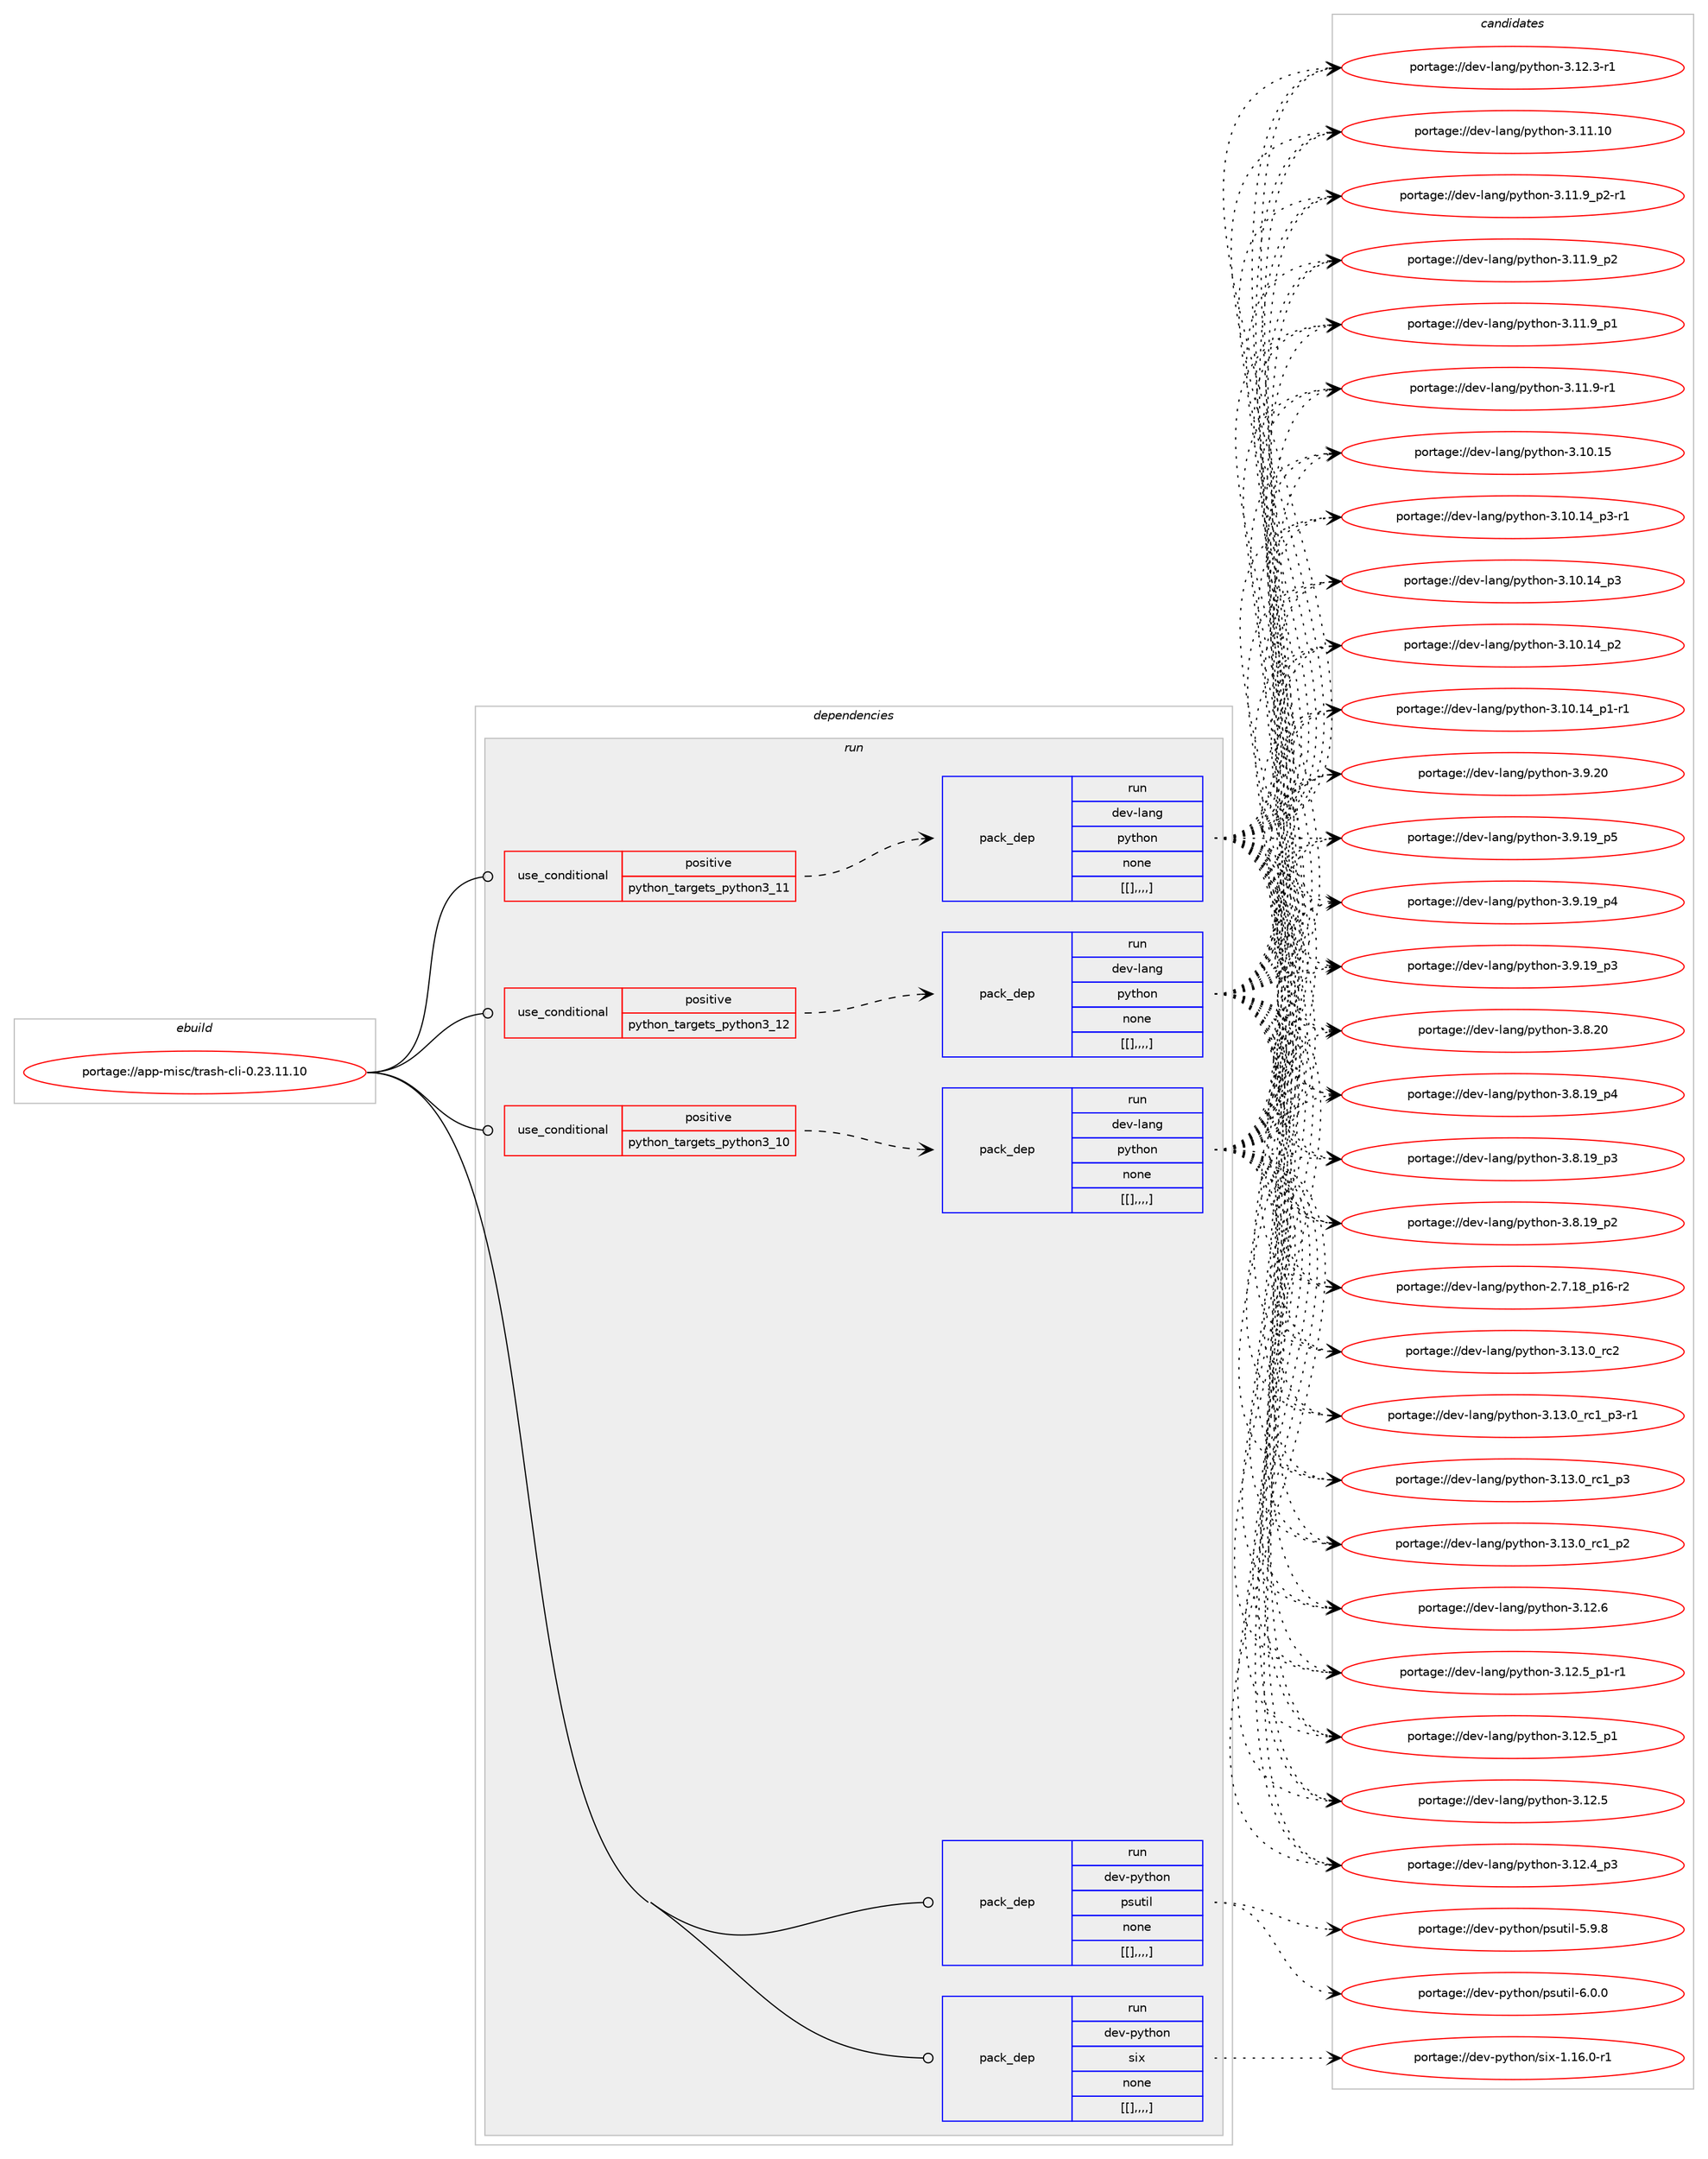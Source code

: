 digraph prolog {

# *************
# Graph options
# *************

newrank=true;
concentrate=true;
compound=true;
graph [rankdir=LR,fontname=Helvetica,fontsize=10,ranksep=1.5];#, ranksep=2.5, nodesep=0.2];
edge  [arrowhead=vee];
node  [fontname=Helvetica,fontsize=10];

# **********
# The ebuild
# **********

subgraph cluster_leftcol {
color=gray;
label=<<i>ebuild</i>>;
id [label="portage://app-misc/trash-cli-0.23.11.10", color=red, width=4, href="../app-misc/trash-cli-0.23.11.10.svg"];
}

# ****************
# The dependencies
# ****************

subgraph cluster_midcol {
color=gray;
label=<<i>dependencies</i>>;
subgraph cluster_compile {
fillcolor="#eeeeee";
style=filled;
label=<<i>compile</i>>;
}
subgraph cluster_compileandrun {
fillcolor="#eeeeee";
style=filled;
label=<<i>compile and run</i>>;
}
subgraph cluster_run {
fillcolor="#eeeeee";
style=filled;
label=<<i>run</i>>;
subgraph cond12948 {
dependency44654 [label=<<TABLE BORDER="0" CELLBORDER="1" CELLSPACING="0" CELLPADDING="4"><TR><TD ROWSPAN="3" CELLPADDING="10">use_conditional</TD></TR><TR><TD>positive</TD></TR><TR><TD>python_targets_python3_10</TD></TR></TABLE>>, shape=none, color=red];
subgraph pack31305 {
dependency44655 [label=<<TABLE BORDER="0" CELLBORDER="1" CELLSPACING="0" CELLPADDING="4" WIDTH="220"><TR><TD ROWSPAN="6" CELLPADDING="30">pack_dep</TD></TR><TR><TD WIDTH="110">run</TD></TR><TR><TD>dev-lang</TD></TR><TR><TD>python</TD></TR><TR><TD>none</TD></TR><TR><TD>[[],,,,]</TD></TR></TABLE>>, shape=none, color=blue];
}
dependency44654:e -> dependency44655:w [weight=20,style="dashed",arrowhead="vee"];
}
id:e -> dependency44654:w [weight=20,style="solid",arrowhead="odot"];
subgraph cond12949 {
dependency44656 [label=<<TABLE BORDER="0" CELLBORDER="1" CELLSPACING="0" CELLPADDING="4"><TR><TD ROWSPAN="3" CELLPADDING="10">use_conditional</TD></TR><TR><TD>positive</TD></TR><TR><TD>python_targets_python3_11</TD></TR></TABLE>>, shape=none, color=red];
subgraph pack31306 {
dependency44657 [label=<<TABLE BORDER="0" CELLBORDER="1" CELLSPACING="0" CELLPADDING="4" WIDTH="220"><TR><TD ROWSPAN="6" CELLPADDING="30">pack_dep</TD></TR><TR><TD WIDTH="110">run</TD></TR><TR><TD>dev-lang</TD></TR><TR><TD>python</TD></TR><TR><TD>none</TD></TR><TR><TD>[[],,,,]</TD></TR></TABLE>>, shape=none, color=blue];
}
dependency44656:e -> dependency44657:w [weight=20,style="dashed",arrowhead="vee"];
}
id:e -> dependency44656:w [weight=20,style="solid",arrowhead="odot"];
subgraph cond12950 {
dependency44658 [label=<<TABLE BORDER="0" CELLBORDER="1" CELLSPACING="0" CELLPADDING="4"><TR><TD ROWSPAN="3" CELLPADDING="10">use_conditional</TD></TR><TR><TD>positive</TD></TR><TR><TD>python_targets_python3_12</TD></TR></TABLE>>, shape=none, color=red];
subgraph pack31307 {
dependency44659 [label=<<TABLE BORDER="0" CELLBORDER="1" CELLSPACING="0" CELLPADDING="4" WIDTH="220"><TR><TD ROWSPAN="6" CELLPADDING="30">pack_dep</TD></TR><TR><TD WIDTH="110">run</TD></TR><TR><TD>dev-lang</TD></TR><TR><TD>python</TD></TR><TR><TD>none</TD></TR><TR><TD>[[],,,,]</TD></TR></TABLE>>, shape=none, color=blue];
}
dependency44658:e -> dependency44659:w [weight=20,style="dashed",arrowhead="vee"];
}
id:e -> dependency44658:w [weight=20,style="solid",arrowhead="odot"];
subgraph pack31308 {
dependency44660 [label=<<TABLE BORDER="0" CELLBORDER="1" CELLSPACING="0" CELLPADDING="4" WIDTH="220"><TR><TD ROWSPAN="6" CELLPADDING="30">pack_dep</TD></TR><TR><TD WIDTH="110">run</TD></TR><TR><TD>dev-python</TD></TR><TR><TD>psutil</TD></TR><TR><TD>none</TD></TR><TR><TD>[[],,,,]</TD></TR></TABLE>>, shape=none, color=blue];
}
id:e -> dependency44660:w [weight=20,style="solid",arrowhead="odot"];
subgraph pack31309 {
dependency44661 [label=<<TABLE BORDER="0" CELLBORDER="1" CELLSPACING="0" CELLPADDING="4" WIDTH="220"><TR><TD ROWSPAN="6" CELLPADDING="30">pack_dep</TD></TR><TR><TD WIDTH="110">run</TD></TR><TR><TD>dev-python</TD></TR><TR><TD>six</TD></TR><TR><TD>none</TD></TR><TR><TD>[[],,,,]</TD></TR></TABLE>>, shape=none, color=blue];
}
id:e -> dependency44661:w [weight=20,style="solid",arrowhead="odot"];
}
}

# **************
# The candidates
# **************

subgraph cluster_choices {
rank=same;
color=gray;
label=<<i>candidates</i>>;

subgraph choice31305 {
color=black;
nodesep=1;
choice10010111845108971101034711212111610411111045514649514648951149950 [label="portage://dev-lang/python-3.13.0_rc2", color=red, width=4,href="../dev-lang/python-3.13.0_rc2.svg"];
choice1001011184510897110103471121211161041111104551464951464895114994995112514511449 [label="portage://dev-lang/python-3.13.0_rc1_p3-r1", color=red, width=4,href="../dev-lang/python-3.13.0_rc1_p3-r1.svg"];
choice100101118451089711010347112121116104111110455146495146489511499499511251 [label="portage://dev-lang/python-3.13.0_rc1_p3", color=red, width=4,href="../dev-lang/python-3.13.0_rc1_p3.svg"];
choice100101118451089711010347112121116104111110455146495146489511499499511250 [label="portage://dev-lang/python-3.13.0_rc1_p2", color=red, width=4,href="../dev-lang/python-3.13.0_rc1_p2.svg"];
choice10010111845108971101034711212111610411111045514649504654 [label="portage://dev-lang/python-3.12.6", color=red, width=4,href="../dev-lang/python-3.12.6.svg"];
choice1001011184510897110103471121211161041111104551464950465395112494511449 [label="portage://dev-lang/python-3.12.5_p1-r1", color=red, width=4,href="../dev-lang/python-3.12.5_p1-r1.svg"];
choice100101118451089711010347112121116104111110455146495046539511249 [label="portage://dev-lang/python-3.12.5_p1", color=red, width=4,href="../dev-lang/python-3.12.5_p1.svg"];
choice10010111845108971101034711212111610411111045514649504653 [label="portage://dev-lang/python-3.12.5", color=red, width=4,href="../dev-lang/python-3.12.5.svg"];
choice100101118451089711010347112121116104111110455146495046529511251 [label="portage://dev-lang/python-3.12.4_p3", color=red, width=4,href="../dev-lang/python-3.12.4_p3.svg"];
choice100101118451089711010347112121116104111110455146495046514511449 [label="portage://dev-lang/python-3.12.3-r1", color=red, width=4,href="../dev-lang/python-3.12.3-r1.svg"];
choice1001011184510897110103471121211161041111104551464949464948 [label="portage://dev-lang/python-3.11.10", color=red, width=4,href="../dev-lang/python-3.11.10.svg"];
choice1001011184510897110103471121211161041111104551464949465795112504511449 [label="portage://dev-lang/python-3.11.9_p2-r1", color=red, width=4,href="../dev-lang/python-3.11.9_p2-r1.svg"];
choice100101118451089711010347112121116104111110455146494946579511250 [label="portage://dev-lang/python-3.11.9_p2", color=red, width=4,href="../dev-lang/python-3.11.9_p2.svg"];
choice100101118451089711010347112121116104111110455146494946579511249 [label="portage://dev-lang/python-3.11.9_p1", color=red, width=4,href="../dev-lang/python-3.11.9_p1.svg"];
choice100101118451089711010347112121116104111110455146494946574511449 [label="portage://dev-lang/python-3.11.9-r1", color=red, width=4,href="../dev-lang/python-3.11.9-r1.svg"];
choice1001011184510897110103471121211161041111104551464948464953 [label="portage://dev-lang/python-3.10.15", color=red, width=4,href="../dev-lang/python-3.10.15.svg"];
choice100101118451089711010347112121116104111110455146494846495295112514511449 [label="portage://dev-lang/python-3.10.14_p3-r1", color=red, width=4,href="../dev-lang/python-3.10.14_p3-r1.svg"];
choice10010111845108971101034711212111610411111045514649484649529511251 [label="portage://dev-lang/python-3.10.14_p3", color=red, width=4,href="../dev-lang/python-3.10.14_p3.svg"];
choice10010111845108971101034711212111610411111045514649484649529511250 [label="portage://dev-lang/python-3.10.14_p2", color=red, width=4,href="../dev-lang/python-3.10.14_p2.svg"];
choice100101118451089711010347112121116104111110455146494846495295112494511449 [label="portage://dev-lang/python-3.10.14_p1-r1", color=red, width=4,href="../dev-lang/python-3.10.14_p1-r1.svg"];
choice10010111845108971101034711212111610411111045514657465048 [label="portage://dev-lang/python-3.9.20", color=red, width=4,href="../dev-lang/python-3.9.20.svg"];
choice100101118451089711010347112121116104111110455146574649579511253 [label="portage://dev-lang/python-3.9.19_p5", color=red, width=4,href="../dev-lang/python-3.9.19_p5.svg"];
choice100101118451089711010347112121116104111110455146574649579511252 [label="portage://dev-lang/python-3.9.19_p4", color=red, width=4,href="../dev-lang/python-3.9.19_p4.svg"];
choice100101118451089711010347112121116104111110455146574649579511251 [label="portage://dev-lang/python-3.9.19_p3", color=red, width=4,href="../dev-lang/python-3.9.19_p3.svg"];
choice10010111845108971101034711212111610411111045514656465048 [label="portage://dev-lang/python-3.8.20", color=red, width=4,href="../dev-lang/python-3.8.20.svg"];
choice100101118451089711010347112121116104111110455146564649579511252 [label="portage://dev-lang/python-3.8.19_p4", color=red, width=4,href="../dev-lang/python-3.8.19_p4.svg"];
choice100101118451089711010347112121116104111110455146564649579511251 [label="portage://dev-lang/python-3.8.19_p3", color=red, width=4,href="../dev-lang/python-3.8.19_p3.svg"];
choice100101118451089711010347112121116104111110455146564649579511250 [label="portage://dev-lang/python-3.8.19_p2", color=red, width=4,href="../dev-lang/python-3.8.19_p2.svg"];
choice100101118451089711010347112121116104111110455046554649569511249544511450 [label="portage://dev-lang/python-2.7.18_p16-r2", color=red, width=4,href="../dev-lang/python-2.7.18_p16-r2.svg"];
dependency44655:e -> choice10010111845108971101034711212111610411111045514649514648951149950:w [style=dotted,weight="100"];
dependency44655:e -> choice1001011184510897110103471121211161041111104551464951464895114994995112514511449:w [style=dotted,weight="100"];
dependency44655:e -> choice100101118451089711010347112121116104111110455146495146489511499499511251:w [style=dotted,weight="100"];
dependency44655:e -> choice100101118451089711010347112121116104111110455146495146489511499499511250:w [style=dotted,weight="100"];
dependency44655:e -> choice10010111845108971101034711212111610411111045514649504654:w [style=dotted,weight="100"];
dependency44655:e -> choice1001011184510897110103471121211161041111104551464950465395112494511449:w [style=dotted,weight="100"];
dependency44655:e -> choice100101118451089711010347112121116104111110455146495046539511249:w [style=dotted,weight="100"];
dependency44655:e -> choice10010111845108971101034711212111610411111045514649504653:w [style=dotted,weight="100"];
dependency44655:e -> choice100101118451089711010347112121116104111110455146495046529511251:w [style=dotted,weight="100"];
dependency44655:e -> choice100101118451089711010347112121116104111110455146495046514511449:w [style=dotted,weight="100"];
dependency44655:e -> choice1001011184510897110103471121211161041111104551464949464948:w [style=dotted,weight="100"];
dependency44655:e -> choice1001011184510897110103471121211161041111104551464949465795112504511449:w [style=dotted,weight="100"];
dependency44655:e -> choice100101118451089711010347112121116104111110455146494946579511250:w [style=dotted,weight="100"];
dependency44655:e -> choice100101118451089711010347112121116104111110455146494946579511249:w [style=dotted,weight="100"];
dependency44655:e -> choice100101118451089711010347112121116104111110455146494946574511449:w [style=dotted,weight="100"];
dependency44655:e -> choice1001011184510897110103471121211161041111104551464948464953:w [style=dotted,weight="100"];
dependency44655:e -> choice100101118451089711010347112121116104111110455146494846495295112514511449:w [style=dotted,weight="100"];
dependency44655:e -> choice10010111845108971101034711212111610411111045514649484649529511251:w [style=dotted,weight="100"];
dependency44655:e -> choice10010111845108971101034711212111610411111045514649484649529511250:w [style=dotted,weight="100"];
dependency44655:e -> choice100101118451089711010347112121116104111110455146494846495295112494511449:w [style=dotted,weight="100"];
dependency44655:e -> choice10010111845108971101034711212111610411111045514657465048:w [style=dotted,weight="100"];
dependency44655:e -> choice100101118451089711010347112121116104111110455146574649579511253:w [style=dotted,weight="100"];
dependency44655:e -> choice100101118451089711010347112121116104111110455146574649579511252:w [style=dotted,weight="100"];
dependency44655:e -> choice100101118451089711010347112121116104111110455146574649579511251:w [style=dotted,weight="100"];
dependency44655:e -> choice10010111845108971101034711212111610411111045514656465048:w [style=dotted,weight="100"];
dependency44655:e -> choice100101118451089711010347112121116104111110455146564649579511252:w [style=dotted,weight="100"];
dependency44655:e -> choice100101118451089711010347112121116104111110455146564649579511251:w [style=dotted,weight="100"];
dependency44655:e -> choice100101118451089711010347112121116104111110455146564649579511250:w [style=dotted,weight="100"];
dependency44655:e -> choice100101118451089711010347112121116104111110455046554649569511249544511450:w [style=dotted,weight="100"];
}
subgraph choice31306 {
color=black;
nodesep=1;
choice10010111845108971101034711212111610411111045514649514648951149950 [label="portage://dev-lang/python-3.13.0_rc2", color=red, width=4,href="../dev-lang/python-3.13.0_rc2.svg"];
choice1001011184510897110103471121211161041111104551464951464895114994995112514511449 [label="portage://dev-lang/python-3.13.0_rc1_p3-r1", color=red, width=4,href="../dev-lang/python-3.13.0_rc1_p3-r1.svg"];
choice100101118451089711010347112121116104111110455146495146489511499499511251 [label="portage://dev-lang/python-3.13.0_rc1_p3", color=red, width=4,href="../dev-lang/python-3.13.0_rc1_p3.svg"];
choice100101118451089711010347112121116104111110455146495146489511499499511250 [label="portage://dev-lang/python-3.13.0_rc1_p2", color=red, width=4,href="../dev-lang/python-3.13.0_rc1_p2.svg"];
choice10010111845108971101034711212111610411111045514649504654 [label="portage://dev-lang/python-3.12.6", color=red, width=4,href="../dev-lang/python-3.12.6.svg"];
choice1001011184510897110103471121211161041111104551464950465395112494511449 [label="portage://dev-lang/python-3.12.5_p1-r1", color=red, width=4,href="../dev-lang/python-3.12.5_p1-r1.svg"];
choice100101118451089711010347112121116104111110455146495046539511249 [label="portage://dev-lang/python-3.12.5_p1", color=red, width=4,href="../dev-lang/python-3.12.5_p1.svg"];
choice10010111845108971101034711212111610411111045514649504653 [label="portage://dev-lang/python-3.12.5", color=red, width=4,href="../dev-lang/python-3.12.5.svg"];
choice100101118451089711010347112121116104111110455146495046529511251 [label="portage://dev-lang/python-3.12.4_p3", color=red, width=4,href="../dev-lang/python-3.12.4_p3.svg"];
choice100101118451089711010347112121116104111110455146495046514511449 [label="portage://dev-lang/python-3.12.3-r1", color=red, width=4,href="../dev-lang/python-3.12.3-r1.svg"];
choice1001011184510897110103471121211161041111104551464949464948 [label="portage://dev-lang/python-3.11.10", color=red, width=4,href="../dev-lang/python-3.11.10.svg"];
choice1001011184510897110103471121211161041111104551464949465795112504511449 [label="portage://dev-lang/python-3.11.9_p2-r1", color=red, width=4,href="../dev-lang/python-3.11.9_p2-r1.svg"];
choice100101118451089711010347112121116104111110455146494946579511250 [label="portage://dev-lang/python-3.11.9_p2", color=red, width=4,href="../dev-lang/python-3.11.9_p2.svg"];
choice100101118451089711010347112121116104111110455146494946579511249 [label="portage://dev-lang/python-3.11.9_p1", color=red, width=4,href="../dev-lang/python-3.11.9_p1.svg"];
choice100101118451089711010347112121116104111110455146494946574511449 [label="portage://dev-lang/python-3.11.9-r1", color=red, width=4,href="../dev-lang/python-3.11.9-r1.svg"];
choice1001011184510897110103471121211161041111104551464948464953 [label="portage://dev-lang/python-3.10.15", color=red, width=4,href="../dev-lang/python-3.10.15.svg"];
choice100101118451089711010347112121116104111110455146494846495295112514511449 [label="portage://dev-lang/python-3.10.14_p3-r1", color=red, width=4,href="../dev-lang/python-3.10.14_p3-r1.svg"];
choice10010111845108971101034711212111610411111045514649484649529511251 [label="portage://dev-lang/python-3.10.14_p3", color=red, width=4,href="../dev-lang/python-3.10.14_p3.svg"];
choice10010111845108971101034711212111610411111045514649484649529511250 [label="portage://dev-lang/python-3.10.14_p2", color=red, width=4,href="../dev-lang/python-3.10.14_p2.svg"];
choice100101118451089711010347112121116104111110455146494846495295112494511449 [label="portage://dev-lang/python-3.10.14_p1-r1", color=red, width=4,href="../dev-lang/python-3.10.14_p1-r1.svg"];
choice10010111845108971101034711212111610411111045514657465048 [label="portage://dev-lang/python-3.9.20", color=red, width=4,href="../dev-lang/python-3.9.20.svg"];
choice100101118451089711010347112121116104111110455146574649579511253 [label="portage://dev-lang/python-3.9.19_p5", color=red, width=4,href="../dev-lang/python-3.9.19_p5.svg"];
choice100101118451089711010347112121116104111110455146574649579511252 [label="portage://dev-lang/python-3.9.19_p4", color=red, width=4,href="../dev-lang/python-3.9.19_p4.svg"];
choice100101118451089711010347112121116104111110455146574649579511251 [label="portage://dev-lang/python-3.9.19_p3", color=red, width=4,href="../dev-lang/python-3.9.19_p3.svg"];
choice10010111845108971101034711212111610411111045514656465048 [label="portage://dev-lang/python-3.8.20", color=red, width=4,href="../dev-lang/python-3.8.20.svg"];
choice100101118451089711010347112121116104111110455146564649579511252 [label="portage://dev-lang/python-3.8.19_p4", color=red, width=4,href="../dev-lang/python-3.8.19_p4.svg"];
choice100101118451089711010347112121116104111110455146564649579511251 [label="portage://dev-lang/python-3.8.19_p3", color=red, width=4,href="../dev-lang/python-3.8.19_p3.svg"];
choice100101118451089711010347112121116104111110455146564649579511250 [label="portage://dev-lang/python-3.8.19_p2", color=red, width=4,href="../dev-lang/python-3.8.19_p2.svg"];
choice100101118451089711010347112121116104111110455046554649569511249544511450 [label="portage://dev-lang/python-2.7.18_p16-r2", color=red, width=4,href="../dev-lang/python-2.7.18_p16-r2.svg"];
dependency44657:e -> choice10010111845108971101034711212111610411111045514649514648951149950:w [style=dotted,weight="100"];
dependency44657:e -> choice1001011184510897110103471121211161041111104551464951464895114994995112514511449:w [style=dotted,weight="100"];
dependency44657:e -> choice100101118451089711010347112121116104111110455146495146489511499499511251:w [style=dotted,weight="100"];
dependency44657:e -> choice100101118451089711010347112121116104111110455146495146489511499499511250:w [style=dotted,weight="100"];
dependency44657:e -> choice10010111845108971101034711212111610411111045514649504654:w [style=dotted,weight="100"];
dependency44657:e -> choice1001011184510897110103471121211161041111104551464950465395112494511449:w [style=dotted,weight="100"];
dependency44657:e -> choice100101118451089711010347112121116104111110455146495046539511249:w [style=dotted,weight="100"];
dependency44657:e -> choice10010111845108971101034711212111610411111045514649504653:w [style=dotted,weight="100"];
dependency44657:e -> choice100101118451089711010347112121116104111110455146495046529511251:w [style=dotted,weight="100"];
dependency44657:e -> choice100101118451089711010347112121116104111110455146495046514511449:w [style=dotted,weight="100"];
dependency44657:e -> choice1001011184510897110103471121211161041111104551464949464948:w [style=dotted,weight="100"];
dependency44657:e -> choice1001011184510897110103471121211161041111104551464949465795112504511449:w [style=dotted,weight="100"];
dependency44657:e -> choice100101118451089711010347112121116104111110455146494946579511250:w [style=dotted,weight="100"];
dependency44657:e -> choice100101118451089711010347112121116104111110455146494946579511249:w [style=dotted,weight="100"];
dependency44657:e -> choice100101118451089711010347112121116104111110455146494946574511449:w [style=dotted,weight="100"];
dependency44657:e -> choice1001011184510897110103471121211161041111104551464948464953:w [style=dotted,weight="100"];
dependency44657:e -> choice100101118451089711010347112121116104111110455146494846495295112514511449:w [style=dotted,weight="100"];
dependency44657:e -> choice10010111845108971101034711212111610411111045514649484649529511251:w [style=dotted,weight="100"];
dependency44657:e -> choice10010111845108971101034711212111610411111045514649484649529511250:w [style=dotted,weight="100"];
dependency44657:e -> choice100101118451089711010347112121116104111110455146494846495295112494511449:w [style=dotted,weight="100"];
dependency44657:e -> choice10010111845108971101034711212111610411111045514657465048:w [style=dotted,weight="100"];
dependency44657:e -> choice100101118451089711010347112121116104111110455146574649579511253:w [style=dotted,weight="100"];
dependency44657:e -> choice100101118451089711010347112121116104111110455146574649579511252:w [style=dotted,weight="100"];
dependency44657:e -> choice100101118451089711010347112121116104111110455146574649579511251:w [style=dotted,weight="100"];
dependency44657:e -> choice10010111845108971101034711212111610411111045514656465048:w [style=dotted,weight="100"];
dependency44657:e -> choice100101118451089711010347112121116104111110455146564649579511252:w [style=dotted,weight="100"];
dependency44657:e -> choice100101118451089711010347112121116104111110455146564649579511251:w [style=dotted,weight="100"];
dependency44657:e -> choice100101118451089711010347112121116104111110455146564649579511250:w [style=dotted,weight="100"];
dependency44657:e -> choice100101118451089711010347112121116104111110455046554649569511249544511450:w [style=dotted,weight="100"];
}
subgraph choice31307 {
color=black;
nodesep=1;
choice10010111845108971101034711212111610411111045514649514648951149950 [label="portage://dev-lang/python-3.13.0_rc2", color=red, width=4,href="../dev-lang/python-3.13.0_rc2.svg"];
choice1001011184510897110103471121211161041111104551464951464895114994995112514511449 [label="portage://dev-lang/python-3.13.0_rc1_p3-r1", color=red, width=4,href="../dev-lang/python-3.13.0_rc1_p3-r1.svg"];
choice100101118451089711010347112121116104111110455146495146489511499499511251 [label="portage://dev-lang/python-3.13.0_rc1_p3", color=red, width=4,href="../dev-lang/python-3.13.0_rc1_p3.svg"];
choice100101118451089711010347112121116104111110455146495146489511499499511250 [label="portage://dev-lang/python-3.13.0_rc1_p2", color=red, width=4,href="../dev-lang/python-3.13.0_rc1_p2.svg"];
choice10010111845108971101034711212111610411111045514649504654 [label="portage://dev-lang/python-3.12.6", color=red, width=4,href="../dev-lang/python-3.12.6.svg"];
choice1001011184510897110103471121211161041111104551464950465395112494511449 [label="portage://dev-lang/python-3.12.5_p1-r1", color=red, width=4,href="../dev-lang/python-3.12.5_p1-r1.svg"];
choice100101118451089711010347112121116104111110455146495046539511249 [label="portage://dev-lang/python-3.12.5_p1", color=red, width=4,href="../dev-lang/python-3.12.5_p1.svg"];
choice10010111845108971101034711212111610411111045514649504653 [label="portage://dev-lang/python-3.12.5", color=red, width=4,href="../dev-lang/python-3.12.5.svg"];
choice100101118451089711010347112121116104111110455146495046529511251 [label="portage://dev-lang/python-3.12.4_p3", color=red, width=4,href="../dev-lang/python-3.12.4_p3.svg"];
choice100101118451089711010347112121116104111110455146495046514511449 [label="portage://dev-lang/python-3.12.3-r1", color=red, width=4,href="../dev-lang/python-3.12.3-r1.svg"];
choice1001011184510897110103471121211161041111104551464949464948 [label="portage://dev-lang/python-3.11.10", color=red, width=4,href="../dev-lang/python-3.11.10.svg"];
choice1001011184510897110103471121211161041111104551464949465795112504511449 [label="portage://dev-lang/python-3.11.9_p2-r1", color=red, width=4,href="../dev-lang/python-3.11.9_p2-r1.svg"];
choice100101118451089711010347112121116104111110455146494946579511250 [label="portage://dev-lang/python-3.11.9_p2", color=red, width=4,href="../dev-lang/python-3.11.9_p2.svg"];
choice100101118451089711010347112121116104111110455146494946579511249 [label="portage://dev-lang/python-3.11.9_p1", color=red, width=4,href="../dev-lang/python-3.11.9_p1.svg"];
choice100101118451089711010347112121116104111110455146494946574511449 [label="portage://dev-lang/python-3.11.9-r1", color=red, width=4,href="../dev-lang/python-3.11.9-r1.svg"];
choice1001011184510897110103471121211161041111104551464948464953 [label="portage://dev-lang/python-3.10.15", color=red, width=4,href="../dev-lang/python-3.10.15.svg"];
choice100101118451089711010347112121116104111110455146494846495295112514511449 [label="portage://dev-lang/python-3.10.14_p3-r1", color=red, width=4,href="../dev-lang/python-3.10.14_p3-r1.svg"];
choice10010111845108971101034711212111610411111045514649484649529511251 [label="portage://dev-lang/python-3.10.14_p3", color=red, width=4,href="../dev-lang/python-3.10.14_p3.svg"];
choice10010111845108971101034711212111610411111045514649484649529511250 [label="portage://dev-lang/python-3.10.14_p2", color=red, width=4,href="../dev-lang/python-3.10.14_p2.svg"];
choice100101118451089711010347112121116104111110455146494846495295112494511449 [label="portage://dev-lang/python-3.10.14_p1-r1", color=red, width=4,href="../dev-lang/python-3.10.14_p1-r1.svg"];
choice10010111845108971101034711212111610411111045514657465048 [label="portage://dev-lang/python-3.9.20", color=red, width=4,href="../dev-lang/python-3.9.20.svg"];
choice100101118451089711010347112121116104111110455146574649579511253 [label="portage://dev-lang/python-3.9.19_p5", color=red, width=4,href="../dev-lang/python-3.9.19_p5.svg"];
choice100101118451089711010347112121116104111110455146574649579511252 [label="portage://dev-lang/python-3.9.19_p4", color=red, width=4,href="../dev-lang/python-3.9.19_p4.svg"];
choice100101118451089711010347112121116104111110455146574649579511251 [label="portage://dev-lang/python-3.9.19_p3", color=red, width=4,href="../dev-lang/python-3.9.19_p3.svg"];
choice10010111845108971101034711212111610411111045514656465048 [label="portage://dev-lang/python-3.8.20", color=red, width=4,href="../dev-lang/python-3.8.20.svg"];
choice100101118451089711010347112121116104111110455146564649579511252 [label="portage://dev-lang/python-3.8.19_p4", color=red, width=4,href="../dev-lang/python-3.8.19_p4.svg"];
choice100101118451089711010347112121116104111110455146564649579511251 [label="portage://dev-lang/python-3.8.19_p3", color=red, width=4,href="../dev-lang/python-3.8.19_p3.svg"];
choice100101118451089711010347112121116104111110455146564649579511250 [label="portage://dev-lang/python-3.8.19_p2", color=red, width=4,href="../dev-lang/python-3.8.19_p2.svg"];
choice100101118451089711010347112121116104111110455046554649569511249544511450 [label="portage://dev-lang/python-2.7.18_p16-r2", color=red, width=4,href="../dev-lang/python-2.7.18_p16-r2.svg"];
dependency44659:e -> choice10010111845108971101034711212111610411111045514649514648951149950:w [style=dotted,weight="100"];
dependency44659:e -> choice1001011184510897110103471121211161041111104551464951464895114994995112514511449:w [style=dotted,weight="100"];
dependency44659:e -> choice100101118451089711010347112121116104111110455146495146489511499499511251:w [style=dotted,weight="100"];
dependency44659:e -> choice100101118451089711010347112121116104111110455146495146489511499499511250:w [style=dotted,weight="100"];
dependency44659:e -> choice10010111845108971101034711212111610411111045514649504654:w [style=dotted,weight="100"];
dependency44659:e -> choice1001011184510897110103471121211161041111104551464950465395112494511449:w [style=dotted,weight="100"];
dependency44659:e -> choice100101118451089711010347112121116104111110455146495046539511249:w [style=dotted,weight="100"];
dependency44659:e -> choice10010111845108971101034711212111610411111045514649504653:w [style=dotted,weight="100"];
dependency44659:e -> choice100101118451089711010347112121116104111110455146495046529511251:w [style=dotted,weight="100"];
dependency44659:e -> choice100101118451089711010347112121116104111110455146495046514511449:w [style=dotted,weight="100"];
dependency44659:e -> choice1001011184510897110103471121211161041111104551464949464948:w [style=dotted,weight="100"];
dependency44659:e -> choice1001011184510897110103471121211161041111104551464949465795112504511449:w [style=dotted,weight="100"];
dependency44659:e -> choice100101118451089711010347112121116104111110455146494946579511250:w [style=dotted,weight="100"];
dependency44659:e -> choice100101118451089711010347112121116104111110455146494946579511249:w [style=dotted,weight="100"];
dependency44659:e -> choice100101118451089711010347112121116104111110455146494946574511449:w [style=dotted,weight="100"];
dependency44659:e -> choice1001011184510897110103471121211161041111104551464948464953:w [style=dotted,weight="100"];
dependency44659:e -> choice100101118451089711010347112121116104111110455146494846495295112514511449:w [style=dotted,weight="100"];
dependency44659:e -> choice10010111845108971101034711212111610411111045514649484649529511251:w [style=dotted,weight="100"];
dependency44659:e -> choice10010111845108971101034711212111610411111045514649484649529511250:w [style=dotted,weight="100"];
dependency44659:e -> choice100101118451089711010347112121116104111110455146494846495295112494511449:w [style=dotted,weight="100"];
dependency44659:e -> choice10010111845108971101034711212111610411111045514657465048:w [style=dotted,weight="100"];
dependency44659:e -> choice100101118451089711010347112121116104111110455146574649579511253:w [style=dotted,weight="100"];
dependency44659:e -> choice100101118451089711010347112121116104111110455146574649579511252:w [style=dotted,weight="100"];
dependency44659:e -> choice100101118451089711010347112121116104111110455146574649579511251:w [style=dotted,weight="100"];
dependency44659:e -> choice10010111845108971101034711212111610411111045514656465048:w [style=dotted,weight="100"];
dependency44659:e -> choice100101118451089711010347112121116104111110455146564649579511252:w [style=dotted,weight="100"];
dependency44659:e -> choice100101118451089711010347112121116104111110455146564649579511251:w [style=dotted,weight="100"];
dependency44659:e -> choice100101118451089711010347112121116104111110455146564649579511250:w [style=dotted,weight="100"];
dependency44659:e -> choice100101118451089711010347112121116104111110455046554649569511249544511450:w [style=dotted,weight="100"];
}
subgraph choice31308 {
color=black;
nodesep=1;
choice1001011184511212111610411111047112115117116105108455446484648 [label="portage://dev-python/psutil-6.0.0", color=red, width=4,href="../dev-python/psutil-6.0.0.svg"];
choice1001011184511212111610411111047112115117116105108455346574656 [label="portage://dev-python/psutil-5.9.8", color=red, width=4,href="../dev-python/psutil-5.9.8.svg"];
dependency44660:e -> choice1001011184511212111610411111047112115117116105108455446484648:w [style=dotted,weight="100"];
dependency44660:e -> choice1001011184511212111610411111047112115117116105108455346574656:w [style=dotted,weight="100"];
}
subgraph choice31309 {
color=black;
nodesep=1;
choice1001011184511212111610411111047115105120454946495446484511449 [label="portage://dev-python/six-1.16.0-r1", color=red, width=4,href="../dev-python/six-1.16.0-r1.svg"];
dependency44661:e -> choice1001011184511212111610411111047115105120454946495446484511449:w [style=dotted,weight="100"];
}
}

}
